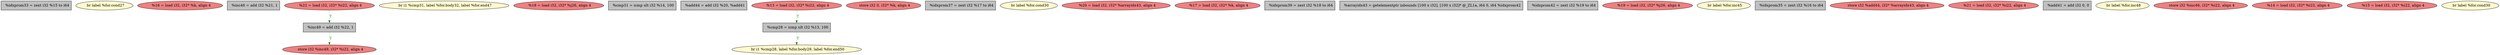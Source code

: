 
digraph G {


node697 [fillcolor=grey,label="  %idxprom33 = zext i32 %15 to i64",shape=rectangle,style=filled ]
node696 [fillcolor=lemonchiffon,label="  br label %for.cond27",shape=ellipse,style=filled ]
node694 [fillcolor=lightcoral,label="  %16 = load i32, i32* %k, align 4",shape=ellipse,style=filled ]
node691 [fillcolor=grey,label="  %inc46 = add i32 %21, 1",shape=rectangle,style=filled ]
node690 [fillcolor=lightcoral,label="  %22 = load i32, i32* %i22, align 4",shape=ellipse,style=filled ]
node685 [fillcolor=lemonchiffon,label="  br i1 %cmp31, label %for.body32, label %for.end47",shape=ellipse,style=filled ]
node689 [fillcolor=lightcoral,label="  %18 = load i32, i32* %j26, align 4",shape=ellipse,style=filled ]
node684 [fillcolor=grey,label="  %cmp31 = icmp ult i32 %14, 100",shape=rectangle,style=filled ]
node692 [fillcolor=grey,label="  %add44 = add i32 %20, %add41",shape=rectangle,style=filled ]
node683 [fillcolor=grey,label="  %cmp28 = icmp ult i32 %13, 100",shape=rectangle,style=filled ]
node682 [fillcolor=lemonchiffon,label="  br i1 %cmp28, label %for.body29, label %for.end50",shape=ellipse,style=filled ]
node681 [fillcolor=lightcoral,label="  store i32 0, i32* %k, align 4",shape=ellipse,style=filled ]
node667 [fillcolor=grey,label="  %idxprom37 = zext i32 %17 to i64",shape=rectangle,style=filled ]
node695 [fillcolor=lemonchiffon,label="  br label %for.cond30",shape=ellipse,style=filled ]
node687 [fillcolor=lightcoral,label="  %20 = load i32, i32* %arrayidx43, align 4",shape=ellipse,style=filled ]
node668 [fillcolor=lightcoral,label="  %17 = load i32, i32* %k, align 4",shape=ellipse,style=filled ]
node677 [fillcolor=grey,label="  %idxprom39 = zext i32 %18 to i64",shape=rectangle,style=filled ]
node670 [fillcolor=grey,label="  %arrayidx43 = getelementptr inbounds [100 x i32], [100 x i32]* @_ZL1a, i64 0, i64 %idxprom42",shape=rectangle,style=filled ]
node693 [fillcolor=grey,label="  %inc49 = add i32 %22, 1",shape=rectangle,style=filled ]
node665 [fillcolor=grey,label="  %idxprom42 = zext i32 %19 to i64",shape=rectangle,style=filled ]
node666 [fillcolor=lightcoral,label="  %19 = load i32, i32* %j26, align 4",shape=ellipse,style=filled ]
node686 [fillcolor=lemonchiffon,label="  br label %for.inc45",shape=ellipse,style=filled ]
node674 [fillcolor=lightcoral,label="  %13 = load i32, i32* %i22, align 4",shape=ellipse,style=filled ]
node671 [fillcolor=grey,label="  %idxprom35 = zext i32 %16 to i64",shape=rectangle,style=filled ]
node676 [fillcolor=lightcoral,label="  store i32 %add44, i32* %arrayidx43, align 4",shape=ellipse,style=filled ]
node669 [fillcolor=lightcoral,label="  %21 = load i32, i32* %i22, align 4",shape=ellipse,style=filled ]
node672 [fillcolor=grey,label="  %add41 = add i32 0, 0",shape=rectangle,style=filled ]
node688 [fillcolor=lemonchiffon,label="  br label %for.inc48",shape=ellipse,style=filled ]
node675 [fillcolor=lightcoral,label="  store i32 %inc46, i32* %i22, align 4",shape=ellipse,style=filled ]
node673 [fillcolor=lightcoral,label="  %14 = load i32, i32* %i22, align 4",shape=ellipse,style=filled ]
node678 [fillcolor=lightcoral,label="  store i32 %inc49, i32* %i22, align 4",shape=ellipse,style=filled ]
node679 [fillcolor=lightcoral,label="  %15 = load i32, i32* %i22, align 4",shape=ellipse,style=filled ]
node680 [fillcolor=lemonchiffon,label="  br label %for.cond30",shape=ellipse,style=filled ]

node683->node682 [style=dotted,color=forestgreen,label="T",fontcolor=forestgreen ]
node674->node683 [style=dotted,color=forestgreen,label="T",fontcolor=forestgreen ]
node693->node678 [style=dotted,color=forestgreen,label="T",fontcolor=forestgreen ]
node690->node693 [style=dotted,color=forestgreen,label="T",fontcolor=forestgreen ]


}
